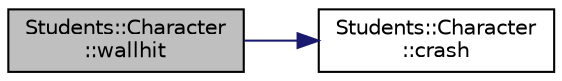digraph "Students::Character::wallhit"
{
 // LATEX_PDF_SIZE
  edge [fontname="Helvetica",fontsize="10",labelfontname="Helvetica",labelfontsize="10"];
  node [fontname="Helvetica",fontsize="10",shape=record];
  rankdir="LR";
  Node1 [label="Students::Character\l::wallhit",height=0.2,width=0.4,color="black", fillcolor="grey75", style="filled", fontcolor="black",tooltip="check if helicopter hits edge of map"];
  Node1 -> Node2 [color="midnightblue",fontsize="10",style="solid",fontname="Helvetica"];
  Node2 [label="Students::Character\l::crash",height=0.2,width=0.4,color="black", fillcolor="white", style="filled",URL="$class_students_1_1_character.html#a7ccd9edf9285937fede02b2203bcaca2",tooltip="emits damage_recieved"];
}
